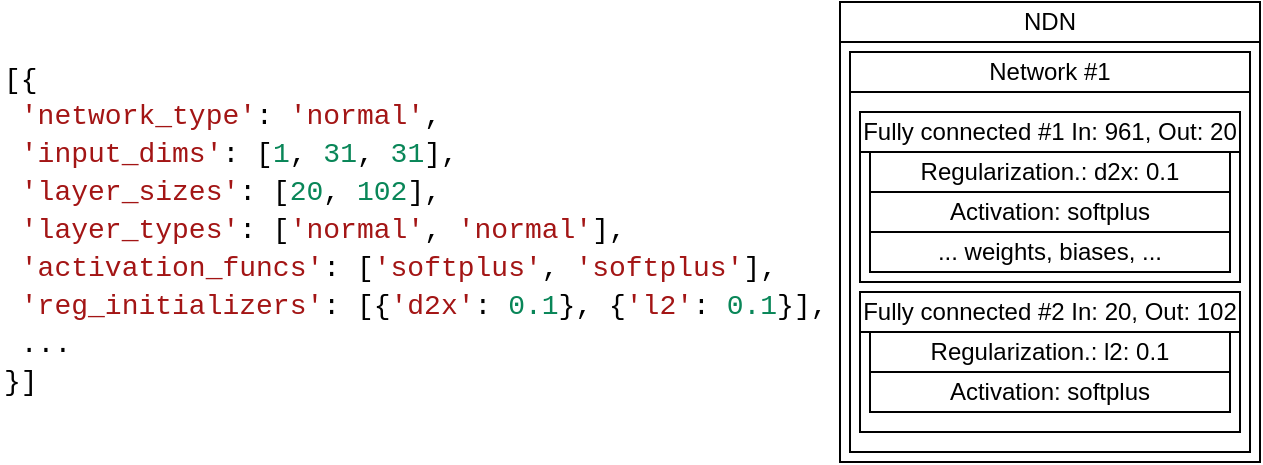 <mxfile version="13.9.9" type="device"><diagram id="HCDDejh2tr7sQQa7-mJx" name="Page-1"><mxGraphModel dx="1422" dy="914" grid="1" gridSize="10" guides="1" tooltips="1" connect="1" arrows="1" fold="1" page="1" pageScale="1" pageWidth="850" pageHeight="1100" math="0" shadow="0"><root><mxCell id="0"/><mxCell id="1" parent="0"/><mxCell id="it62SPqf9_X7vaqmoq0x-2" value="&lt;span style=&quot;font-family: &amp;#34;consolas&amp;#34; , &amp;#34;courier new&amp;#34; , monospace ; font-size: 14px&quot;&gt;[{&lt;/span&gt;&lt;br&gt;&lt;div style=&quot;color: rgb(0 , 0 , 0) ; background-color: rgb(255 , 255 , 255) ; font-family: &amp;#34;consolas&amp;#34; , &amp;#34;courier new&amp;#34; , monospace ; font-weight: normal ; font-size: 14px ; line-height: 19px&quot;&gt;&lt;div&gt;&lt;span style=&quot;color: #000000&quot;&gt;&amp;nbsp;&lt;/span&gt;&lt;span style=&quot;color: #a31515&quot;&gt;'network_type'&lt;/span&gt;&lt;span style=&quot;color: #000000&quot;&gt;:&amp;nbsp;&lt;/span&gt;&lt;span style=&quot;color: #a31515&quot;&gt;'normal'&lt;/span&gt;&lt;span style=&quot;color: #000000&quot;&gt;,&amp;nbsp;&lt;/span&gt;&lt;/div&gt;&lt;div&gt;&lt;span style=&quot;color: #000000&quot;&gt;&amp;nbsp;&lt;/span&gt;&lt;span style=&quot;color: #a31515&quot;&gt;'input_dims'&lt;/span&gt;&lt;span style=&quot;color: #000000&quot;&gt;:&amp;nbsp;[&lt;/span&gt;&lt;span style=&quot;color: #098658&quot;&gt;1&lt;/span&gt;&lt;span style=&quot;color: #000000&quot;&gt;,&amp;nbsp;&lt;/span&gt;&lt;span style=&quot;color: #098658&quot;&gt;31&lt;/span&gt;&lt;span style=&quot;color: #000000&quot;&gt;,&amp;nbsp;&lt;/span&gt;&lt;span style=&quot;color: #098658&quot;&gt;31&lt;/span&gt;&lt;span style=&quot;color: #000000&quot;&gt;],&amp;nbsp;&lt;/span&gt;&lt;/div&gt;&lt;div&gt;&lt;span style=&quot;color: #000000&quot;&gt;&amp;nbsp;&lt;/span&gt;&lt;span style=&quot;color: #a31515&quot;&gt;'layer_sizes'&lt;/span&gt;&lt;span style=&quot;color: #000000&quot;&gt;:&amp;nbsp;[&lt;/span&gt;&lt;span style=&quot;color: #098658&quot;&gt;20&lt;/span&gt;&lt;span style=&quot;color: #000000&quot;&gt;,&amp;nbsp;&lt;/span&gt;&lt;span style=&quot;color: #098658&quot;&gt;102&lt;/span&gt;&lt;span style=&quot;color: #000000&quot;&gt;],&amp;nbsp;&lt;/span&gt;&lt;/div&gt;&lt;div&gt;&lt;span style=&quot;color: #000000&quot;&gt;&amp;nbsp;&lt;/span&gt;&lt;span style=&quot;color: #a31515&quot;&gt;'layer_types'&lt;/span&gt;&lt;span style=&quot;color: #000000&quot;&gt;:&amp;nbsp;[&lt;/span&gt;&lt;span style=&quot;color: #a31515&quot;&gt;'normal'&lt;/span&gt;&lt;span style=&quot;color: #000000&quot;&gt;,&amp;nbsp;&lt;/span&gt;&lt;span style=&quot;color: #a31515&quot;&gt;'normal'&lt;/span&gt;&lt;span style=&quot;color: #000000&quot;&gt;],&amp;nbsp;&lt;/span&gt;&lt;/div&gt;&lt;div&gt;&lt;span style=&quot;color: #000000&quot;&gt;&amp;nbsp;&lt;/span&gt;&lt;span style=&quot;color: #a31515&quot;&gt;'activation_funcs'&lt;/span&gt;&lt;span style=&quot;color: #000000&quot;&gt;:&amp;nbsp;[&lt;/span&gt;&lt;span style=&quot;color: #a31515&quot;&gt;'softplus'&lt;/span&gt;&lt;span style=&quot;color: #000000&quot;&gt;,&amp;nbsp;&lt;/span&gt;&lt;span style=&quot;color: #a31515&quot;&gt;'softplus'&lt;/span&gt;&lt;span style=&quot;color: #000000&quot;&gt;],&amp;nbsp;&lt;/span&gt;&lt;/div&gt;&lt;div&gt;&lt;span style=&quot;color: #000000&quot;&gt;&amp;nbsp;&lt;/span&gt;&lt;span style=&quot;color: #a31515&quot;&gt;'reg_initializers'&lt;/span&gt;&lt;span style=&quot;color: #000000&quot;&gt;:&amp;nbsp;[{&lt;/span&gt;&lt;span style=&quot;color: #a31515&quot;&gt;'d2x'&lt;/span&gt;&lt;span style=&quot;color: #000000&quot;&gt;:&amp;nbsp;&lt;/span&gt;&lt;span style=&quot;color: #098658&quot;&gt;0.1&lt;/span&gt;&lt;span style=&quot;color: #000000&quot;&gt;},&amp;nbsp;{&lt;/span&gt;&lt;span style=&quot;color: #a31515&quot;&gt;'l2'&lt;/span&gt;&lt;span style=&quot;color: #000000&quot;&gt;:&amp;nbsp;&lt;/span&gt;&lt;span style=&quot;color: #098658&quot;&gt;0.1&lt;/span&gt;&lt;span style=&quot;color: #000000&quot;&gt;}],&lt;/span&gt;&lt;/div&gt;&lt;div&gt;&lt;span style=&quot;color: #000000&quot;&gt;&amp;nbsp;...&lt;/span&gt;&lt;/div&gt;&lt;div&gt;&lt;span style=&quot;color: #000000&quot;&gt;}]&lt;/span&gt;&lt;/div&gt;&lt;/div&gt;" style="text;html=1;strokeColor=none;fillColor=none;align=left;verticalAlign=left;whiteSpace=wrap;rounded=0;labelBackgroundColor=#ffffff;" parent="1" vertex="1"><mxGeometry x="30" y="160" width="380" height="155" as="geometry"/></mxCell><mxCell id="it62SPqf9_X7vaqmoq0x-4" value="NDN" style="rounded=0;whiteSpace=wrap;html=1;labelBackgroundColor=#FFFFFF;fontColor=none;align=center;" parent="1" vertex="1"><mxGeometry x="450" y="130" width="210" height="20" as="geometry"/></mxCell><mxCell id="it62SPqf9_X7vaqmoq0x-6" value="" style="rounded=0;whiteSpace=wrap;html=1;labelBackgroundColor=#FFFFFF;fontColor=none;" parent="1" vertex="1"><mxGeometry x="450" y="150" width="210" height="210" as="geometry"/></mxCell><mxCell id="it62SPqf9_X7vaqmoq0x-5" value="Network #1" style="rounded=0;whiteSpace=wrap;html=1;labelBackgroundColor=#FFFFFF;fontColor=none;align=center;" parent="1" vertex="1"><mxGeometry x="455" y="155" width="200" height="20" as="geometry"/></mxCell><mxCell id="it62SPqf9_X7vaqmoq0x-7" value="" style="rounded=0;whiteSpace=wrap;html=1;labelBackgroundColor=#FFFFFF;fontColor=none;" parent="1" vertex="1"><mxGeometry x="455" y="175" width="200" height="180" as="geometry"/></mxCell><mxCell id="it62SPqf9_X7vaqmoq0x-8" value="Fully connected #1 In: 961, Out: 20" style="rounded=0;whiteSpace=wrap;html=1;labelBackgroundColor=#FFFFFF;fontColor=none;align=center;" parent="1" vertex="1"><mxGeometry x="460" y="185" width="190" height="20" as="geometry"/></mxCell><mxCell id="it62SPqf9_X7vaqmoq0x-11" value="" style="rounded=0;whiteSpace=wrap;html=1;labelBackgroundColor=#FFFFFF;fontColor=none;" parent="1" vertex="1"><mxGeometry x="460" y="205" width="190" height="65" as="geometry"/></mxCell><mxCell id="it62SPqf9_X7vaqmoq0x-10" value="Regularization.: d2x: 0.1" style="rounded=0;whiteSpace=wrap;html=1;labelBackgroundColor=#FFFFFF;fontColor=none;align=center;" parent="1" vertex="1"><mxGeometry x="465" y="205" width="180" height="20" as="geometry"/></mxCell><mxCell id="it62SPqf9_X7vaqmoq0x-12" value="Activation: softplus" style="rounded=0;whiteSpace=wrap;html=1;labelBackgroundColor=#FFFFFF;fontColor=none;align=center;" parent="1" vertex="1"><mxGeometry x="465" y="225" width="180" height="20" as="geometry"/></mxCell><mxCell id="it62SPqf9_X7vaqmoq0x-13" value="" style="rounded=0;whiteSpace=wrap;html=1;labelBackgroundColor=#FFFFFF;fontColor=none;" parent="1" vertex="1"><mxGeometry x="460" y="295" width="190" height="50" as="geometry"/></mxCell><mxCell id="it62SPqf9_X7vaqmoq0x-14" value="Fully connected #2 In: 20, Out: 102" style="rounded=0;whiteSpace=wrap;html=1;labelBackgroundColor=#FFFFFF;fontColor=none;align=center;" parent="1" vertex="1"><mxGeometry x="460" y="275" width="190" height="20" as="geometry"/></mxCell><mxCell id="it62SPqf9_X7vaqmoq0x-15" value="Regularization.: l2: 0.1" style="rounded=0;whiteSpace=wrap;html=1;labelBackgroundColor=#FFFFFF;fontColor=none;align=center;" parent="1" vertex="1"><mxGeometry x="465" y="295" width="180" height="20" as="geometry"/></mxCell><mxCell id="it62SPqf9_X7vaqmoq0x-17" value="Activation: softplus" style="rounded=0;whiteSpace=wrap;html=1;labelBackgroundColor=#FFFFFF;fontColor=none;align=center;" parent="1" vertex="1"><mxGeometry x="465" y="315" width="180" height="20" as="geometry"/></mxCell><mxCell id="it62SPqf9_X7vaqmoq0x-19" value="... weights, biases, ..." style="rounded=0;whiteSpace=wrap;html=1;labelBackgroundColor=#FFFFFF;fontColor=none;align=center;" parent="1" vertex="1"><mxGeometry x="465" y="245" width="180" height="20" as="geometry"/></mxCell></root></mxGraphModel></diagram></mxfile>